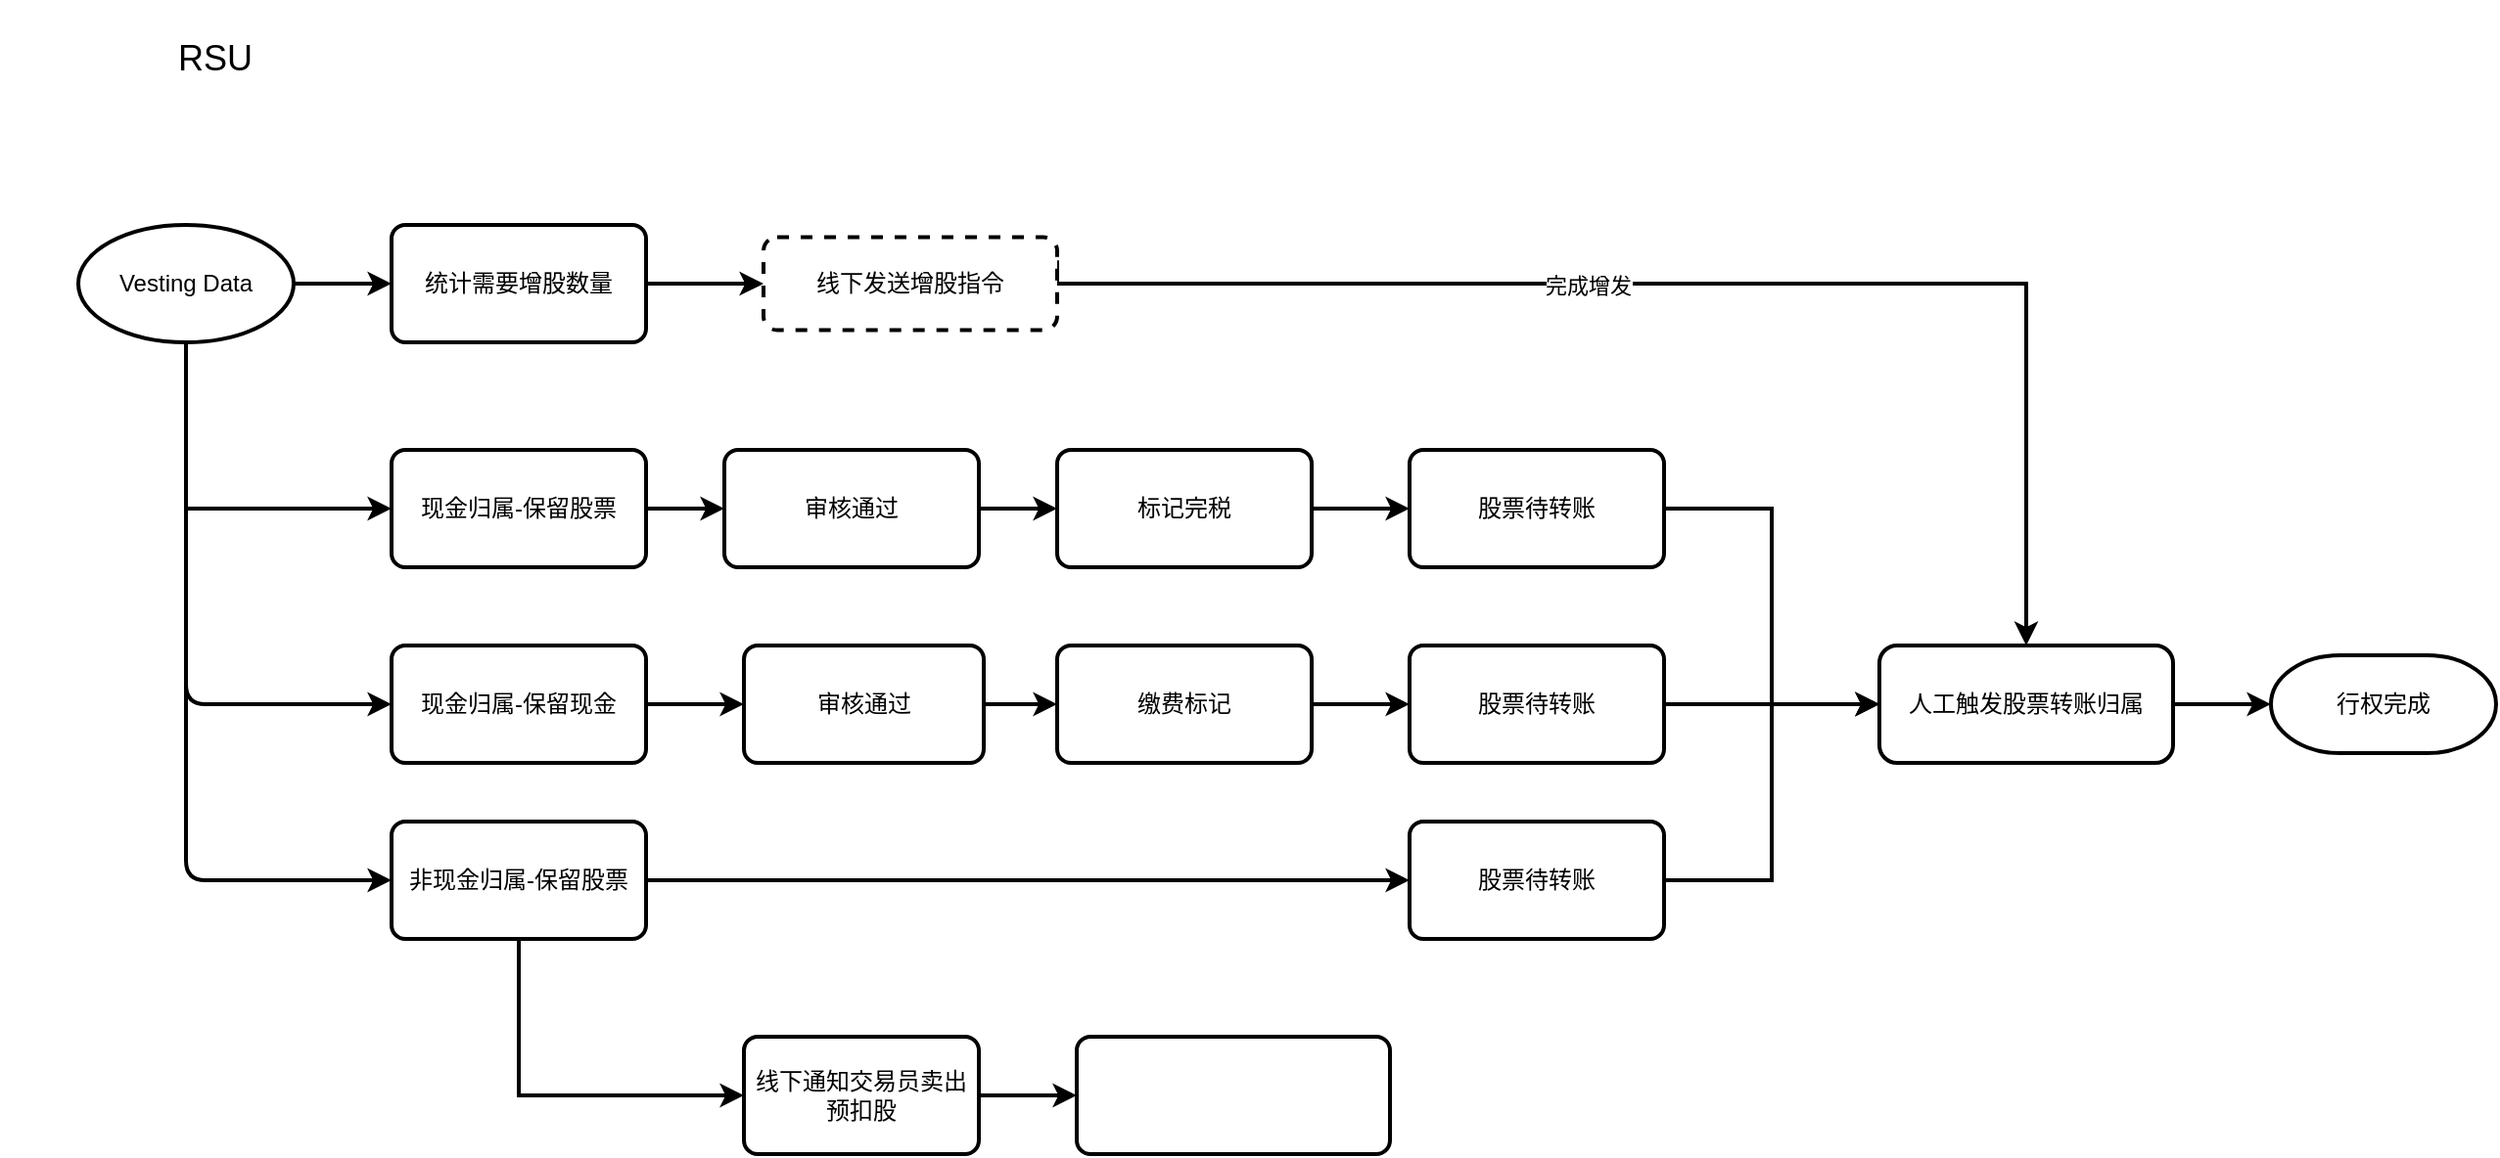 <mxfile version="13.7.9" type="github">
  <diagram id="J9ElGls0z0i14CrVCFYJ" name="第 1 页">
    <mxGraphModel dx="979" dy="722" grid="1" gridSize="10" guides="1" tooltips="1" connect="1" arrows="1" fold="1" page="1" pageScale="1" pageWidth="1600" pageHeight="1200" math="0" shadow="0">
      <root>
        <mxCell id="0" />
        <mxCell id="1" parent="0" />
        <mxCell id="IP6N6mY2FTfmfS4jlM0r-1" value="&lt;font size=&quot;4&quot;&gt;RSU&lt;/font&gt;" style="rounded=1;whiteSpace=wrap;html=1;strokeColor=none;" parent="1" vertex="1">
          <mxGeometry x="120" y="90" width="220" height="60" as="geometry" />
        </mxCell>
        <mxCell id="vPdtA962Ku99ClUze33t-10" style="edgeStyle=orthogonalEdgeStyle;rounded=0;orthogonalLoop=1;jettySize=auto;html=1;exitX=0.5;exitY=1;exitDx=0;exitDy=0;exitPerimeter=0;entryX=0;entryY=0.5;entryDx=0;entryDy=0;strokeWidth=2;" parent="1" source="IP6N6mY2FTfmfS4jlM0r-2" target="vPdtA962Ku99ClUze33t-2" edge="1">
          <mxGeometry relative="1" as="geometry" />
        </mxCell>
        <mxCell id="IP6N6mY2FTfmfS4jlM0r-2" value="Vesting Data" style="strokeWidth=2;html=1;shape=mxgraph.flowchart.start_1;whiteSpace=wrap;" parent="1" vertex="1">
          <mxGeometry x="160" y="205" width="110" height="60" as="geometry" />
        </mxCell>
        <mxCell id="IP6N6mY2FTfmfS4jlM0r-3" value="" style="endArrow=classic;html=1;exitX=1;exitY=0.5;exitDx=0;exitDy=0;exitPerimeter=0;strokeWidth=2;entryX=0;entryY=0.5;entryDx=0;entryDy=0;" parent="1" source="IP6N6mY2FTfmfS4jlM0r-2" target="0F51FI2qZeOwciTwAo53-1" edge="1">
          <mxGeometry width="50" height="50" relative="1" as="geometry">
            <mxPoint x="410" y="360" as="sourcePoint" />
            <mxPoint x="270" y="235.005" as="targetPoint" />
          </mxGeometry>
        </mxCell>
        <mxCell id="bbkBS7m5xD7LvomOwwYE-14" style="edgeStyle=orthogonalEdgeStyle;rounded=0;orthogonalLoop=1;jettySize=auto;html=1;exitX=1;exitY=0.25;exitDx=0;exitDy=0;strokeWidth=2;" edge="1" parent="1" source="IP6N6mY2FTfmfS4jlM0r-16" target="bbkBS7m5xD7LvomOwwYE-15">
          <mxGeometry relative="1" as="geometry">
            <mxPoint x="1090" y="420" as="targetPoint" />
            <Array as="points">
              <mxPoint x="660" y="235" />
              <mxPoint x="1155" y="235" />
            </Array>
          </mxGeometry>
        </mxCell>
        <mxCell id="bbkBS7m5xD7LvomOwwYE-16" value="完成增发" style="edgeLabel;html=1;align=center;verticalAlign=middle;resizable=0;points=[];" vertex="1" connectable="0" parent="bbkBS7m5xD7LvomOwwYE-14">
          <mxGeometry x="-0.183" y="-1" relative="1" as="geometry">
            <mxPoint as="offset" />
          </mxGeometry>
        </mxCell>
        <mxCell id="IP6N6mY2FTfmfS4jlM0r-16" value="线下发送增股指令" style="rounded=1;whiteSpace=wrap;html=1;absoluteArcSize=1;arcSize=14;strokeWidth=2;dashed=1;" parent="1" vertex="1">
          <mxGeometry x="510" y="211.26" width="150" height="47.49" as="geometry" />
        </mxCell>
        <mxCell id="0F51FI2qZeOwciTwAo53-4" style="edgeStyle=orthogonalEdgeStyle;rounded=0;orthogonalLoop=1;jettySize=auto;html=1;strokeWidth=2;" parent="1" source="0F51FI2qZeOwciTwAo53-1" target="IP6N6mY2FTfmfS4jlM0r-16" edge="1">
          <mxGeometry relative="1" as="geometry" />
        </mxCell>
        <mxCell id="0F51FI2qZeOwciTwAo53-1" value="统计需要增股数量" style="rounded=1;whiteSpace=wrap;html=1;absoluteArcSize=1;arcSize=14;strokeWidth=2;" parent="1" vertex="1">
          <mxGeometry x="320" y="205.01" width="130" height="60" as="geometry" />
        </mxCell>
        <mxCell id="bbkBS7m5xD7LvomOwwYE-17" style="edgeStyle=orthogonalEdgeStyle;rounded=0;orthogonalLoop=1;jettySize=auto;html=1;exitX=1;exitY=0.5;exitDx=0;exitDy=0;entryX=0;entryY=0.5;entryDx=0;entryDy=0;strokeWidth=2;" edge="1" parent="1" source="0F51FI2qZeOwciTwAo53-6" target="bbkBS7m5xD7LvomOwwYE-15">
          <mxGeometry relative="1" as="geometry" />
        </mxCell>
        <mxCell id="0F51FI2qZeOwciTwAo53-6" value="股票待转账" style="rounded=1;whiteSpace=wrap;html=1;absoluteArcSize=1;arcSize=14;strokeWidth=2;" parent="1" vertex="1">
          <mxGeometry x="840" y="320" width="130" height="60" as="geometry" />
        </mxCell>
        <mxCell id="0F51FI2qZeOwciTwAo53-13" value="行权完成" style="strokeWidth=2;html=1;shape=mxgraph.flowchart.terminator;whiteSpace=wrap;" parent="1" vertex="1">
          <mxGeometry x="1280" y="425" width="115" height="50" as="geometry" />
        </mxCell>
        <mxCell id="vPdtA962Ku99ClUze33t-9" style="edgeStyle=orthogonalEdgeStyle;rounded=0;orthogonalLoop=1;jettySize=auto;html=1;exitX=1;exitY=0.5;exitDx=0;exitDy=0;strokeWidth=2;" parent="1" source="vPdtA962Ku99ClUze33t-2" target="vPdtA962Ku99ClUze33t-4" edge="1">
          <mxGeometry relative="1" as="geometry" />
        </mxCell>
        <mxCell id="vPdtA962Ku99ClUze33t-2" value="现金归属-保留股票" style="rounded=1;whiteSpace=wrap;html=1;absoluteArcSize=1;arcSize=14;strokeWidth=2;" parent="1" vertex="1">
          <mxGeometry x="320" y="320" width="130" height="60" as="geometry" />
        </mxCell>
        <mxCell id="vPdtA962Ku99ClUze33t-8" style="edgeStyle=orthogonalEdgeStyle;rounded=0;orthogonalLoop=1;jettySize=auto;html=1;exitX=1;exitY=0.5;exitDx=0;exitDy=0;entryX=0;entryY=0.5;entryDx=0;entryDy=0;strokeWidth=2;" parent="1" source="vPdtA962Ku99ClUze33t-4" target="vPdtA962Ku99ClUze33t-7" edge="1">
          <mxGeometry relative="1" as="geometry" />
        </mxCell>
        <mxCell id="vPdtA962Ku99ClUze33t-4" value="审核通过" style="rounded=1;whiteSpace=wrap;html=1;absoluteArcSize=1;arcSize=14;strokeWidth=2;" parent="1" vertex="1">
          <mxGeometry x="490" y="320" width="130" height="60" as="geometry" />
        </mxCell>
        <mxCell id="vPdtA962Ku99ClUze33t-12" style="edgeStyle=orthogonalEdgeStyle;rounded=0;orthogonalLoop=1;jettySize=auto;html=1;exitX=1;exitY=0.5;exitDx=0;exitDy=0;strokeWidth=2;" parent="1" source="vPdtA962Ku99ClUze33t-7" target="0F51FI2qZeOwciTwAo53-6" edge="1">
          <mxGeometry relative="1" as="geometry" />
        </mxCell>
        <mxCell id="vPdtA962Ku99ClUze33t-7" value="标记完税" style="rounded=1;whiteSpace=wrap;html=1;absoluteArcSize=1;arcSize=14;strokeWidth=2;" parent="1" vertex="1">
          <mxGeometry x="660" y="320" width="130" height="60" as="geometry" />
        </mxCell>
        <mxCell id="bbkBS7m5xD7LvomOwwYE-5" style="edgeStyle=orthogonalEdgeStyle;rounded=0;orthogonalLoop=1;jettySize=auto;html=1;exitX=1;exitY=0.5;exitDx=0;exitDy=0;entryX=0;entryY=0.5;entryDx=0;entryDy=0;strokeWidth=2;" edge="1" parent="1" source="vPdtA962Ku99ClUze33t-13" target="vPdtA962Ku99ClUze33t-16">
          <mxGeometry relative="1" as="geometry" />
        </mxCell>
        <mxCell id="vPdtA962Ku99ClUze33t-13" value="现金归属-保留现金" style="rounded=1;whiteSpace=wrap;html=1;absoluteArcSize=1;arcSize=14;strokeWidth=2;" parent="1" vertex="1">
          <mxGeometry x="320" y="420" width="130" height="60" as="geometry" />
        </mxCell>
        <mxCell id="bbkBS7m5xD7LvomOwwYE-1" style="edgeStyle=orthogonalEdgeStyle;rounded=0;orthogonalLoop=1;jettySize=auto;html=1;exitX=0.5;exitY=1;exitDx=0;exitDy=0;entryX=0;entryY=0.5;entryDx=0;entryDy=0;strokeWidth=2;" edge="1" parent="1" source="vPdtA962Ku99ClUze33t-14" target="vPdtA962Ku99ClUze33t-25">
          <mxGeometry relative="1" as="geometry" />
        </mxCell>
        <mxCell id="bbkBS7m5xD7LvomOwwYE-13" style="edgeStyle=orthogonalEdgeStyle;rounded=0;orthogonalLoop=1;jettySize=auto;html=1;exitX=1;exitY=0.5;exitDx=0;exitDy=0;strokeWidth=2;" edge="1" parent="1" source="vPdtA962Ku99ClUze33t-14" target="bbkBS7m5xD7LvomOwwYE-12">
          <mxGeometry relative="1" as="geometry" />
        </mxCell>
        <mxCell id="vPdtA962Ku99ClUze33t-14" value="非现金归属-保留股票" style="rounded=1;whiteSpace=wrap;html=1;absoluteArcSize=1;arcSize=14;strokeWidth=2;" parent="1" vertex="1">
          <mxGeometry x="320" y="510" width="130" height="60" as="geometry" />
        </mxCell>
        <mxCell id="vPdtA962Ku99ClUze33t-18" style="edgeStyle=orthogonalEdgeStyle;rounded=0;orthogonalLoop=1;jettySize=auto;html=1;exitX=1;exitY=0.5;exitDx=0;exitDy=0;entryX=0;entryY=0.5;entryDx=0;entryDy=0;strokeWidth=2;" parent="1" source="vPdtA962Ku99ClUze33t-16" target="vPdtA962Ku99ClUze33t-17" edge="1">
          <mxGeometry relative="1" as="geometry" />
        </mxCell>
        <mxCell id="vPdtA962Ku99ClUze33t-16" value="审核通过" style="rounded=1;whiteSpace=wrap;html=1;absoluteArcSize=1;arcSize=14;strokeWidth=2;" parent="1" vertex="1">
          <mxGeometry x="500" y="420" width="122.5" height="60" as="geometry" />
        </mxCell>
        <mxCell id="vPdtA962Ku99ClUze33t-23" style="edgeStyle=orthogonalEdgeStyle;rounded=0;orthogonalLoop=1;jettySize=auto;html=1;exitX=1;exitY=0.5;exitDx=0;exitDy=0;strokeWidth=2;" parent="1" source="vPdtA962Ku99ClUze33t-17" target="vPdtA962Ku99ClUze33t-20" edge="1">
          <mxGeometry relative="1" as="geometry" />
        </mxCell>
        <mxCell id="vPdtA962Ku99ClUze33t-17" value="缴费标记" style="rounded=1;whiteSpace=wrap;html=1;absoluteArcSize=1;arcSize=14;strokeWidth=2;" parent="1" vertex="1">
          <mxGeometry x="660" y="420" width="130" height="60" as="geometry" />
        </mxCell>
        <mxCell id="bbkBS7m5xD7LvomOwwYE-20" style="edgeStyle=orthogonalEdgeStyle;rounded=0;orthogonalLoop=1;jettySize=auto;html=1;exitX=1;exitY=0.5;exitDx=0;exitDy=0;strokeWidth=2;" edge="1" parent="1" source="vPdtA962Ku99ClUze33t-20" target="bbkBS7m5xD7LvomOwwYE-15">
          <mxGeometry relative="1" as="geometry" />
        </mxCell>
        <mxCell id="vPdtA962Ku99ClUze33t-20" value="股票待转账" style="rounded=1;whiteSpace=wrap;html=1;absoluteArcSize=1;arcSize=14;strokeWidth=2;" parent="1" vertex="1">
          <mxGeometry x="840" y="420" width="130" height="60" as="geometry" />
        </mxCell>
        <mxCell id="bbkBS7m5xD7LvomOwwYE-8" style="edgeStyle=orthogonalEdgeStyle;rounded=0;orthogonalLoop=1;jettySize=auto;html=1;exitX=1;exitY=0.5;exitDx=0;exitDy=0;entryX=0;entryY=0.5;entryDx=0;entryDy=0;strokeWidth=2;" edge="1" parent="1" source="vPdtA962Ku99ClUze33t-25" target="bbkBS7m5xD7LvomOwwYE-6">
          <mxGeometry relative="1" as="geometry" />
        </mxCell>
        <mxCell id="vPdtA962Ku99ClUze33t-25" value="线下通知交易员卖出预扣股" style="rounded=1;whiteSpace=wrap;html=1;absoluteArcSize=1;arcSize=14;strokeWidth=2;" parent="1" vertex="1">
          <mxGeometry x="500" y="620" width="120" height="60" as="geometry" />
        </mxCell>
        <mxCell id="bbkBS7m5xD7LvomOwwYE-6" value="" style="rounded=1;whiteSpace=wrap;html=1;absoluteArcSize=1;arcSize=14;strokeWidth=2;" vertex="1" parent="1">
          <mxGeometry x="670" y="620" width="160" height="60" as="geometry" />
        </mxCell>
        <mxCell id="bbkBS7m5xD7LvomOwwYE-9" value="" style="endArrow=classic;html=1;strokeWidth=2;entryX=0;entryY=0.5;entryDx=0;entryDy=0;exitX=0.5;exitY=1;exitDx=0;exitDy=0;exitPerimeter=0;" edge="1" parent="1" source="IP6N6mY2FTfmfS4jlM0r-2" target="vPdtA962Ku99ClUze33t-13">
          <mxGeometry width="50" height="50" relative="1" as="geometry">
            <mxPoint x="220" y="270" as="sourcePoint" />
            <mxPoint x="270" y="430" as="targetPoint" />
            <Array as="points">
              <mxPoint x="215" y="450" />
            </Array>
          </mxGeometry>
        </mxCell>
        <mxCell id="bbkBS7m5xD7LvomOwwYE-10" value="" style="endArrow=classic;html=1;strokeWidth=2;entryX=0;entryY=0.5;entryDx=0;entryDy=0;exitX=0.5;exitY=1;exitDx=0;exitDy=0;exitPerimeter=0;" edge="1" parent="1" source="IP6N6mY2FTfmfS4jlM0r-2" target="vPdtA962Ku99ClUze33t-14">
          <mxGeometry width="50" height="50" relative="1" as="geometry">
            <mxPoint x="220" y="570" as="sourcePoint" />
            <mxPoint x="270" y="520" as="targetPoint" />
            <Array as="points">
              <mxPoint x="215" y="540" />
            </Array>
          </mxGeometry>
        </mxCell>
        <mxCell id="bbkBS7m5xD7LvomOwwYE-21" style="edgeStyle=orthogonalEdgeStyle;rounded=0;orthogonalLoop=1;jettySize=auto;html=1;exitX=1;exitY=0.5;exitDx=0;exitDy=0;entryX=0;entryY=0.5;entryDx=0;entryDy=0;strokeWidth=2;" edge="1" parent="1" source="bbkBS7m5xD7LvomOwwYE-12" target="bbkBS7m5xD7LvomOwwYE-15">
          <mxGeometry relative="1" as="geometry" />
        </mxCell>
        <mxCell id="bbkBS7m5xD7LvomOwwYE-12" value="股票待转账" style="rounded=1;whiteSpace=wrap;html=1;absoluteArcSize=1;arcSize=14;strokeWidth=2;" vertex="1" parent="1">
          <mxGeometry x="840" y="510" width="130" height="60" as="geometry" />
        </mxCell>
        <mxCell id="bbkBS7m5xD7LvomOwwYE-22" style="edgeStyle=orthogonalEdgeStyle;rounded=0;orthogonalLoop=1;jettySize=auto;html=1;exitX=1;exitY=0.5;exitDx=0;exitDy=0;entryX=0;entryY=0.5;entryDx=0;entryDy=0;entryPerimeter=0;strokeWidth=2;" edge="1" parent="1" source="bbkBS7m5xD7LvomOwwYE-15" target="0F51FI2qZeOwciTwAo53-13">
          <mxGeometry relative="1" as="geometry" />
        </mxCell>
        <mxCell id="bbkBS7m5xD7LvomOwwYE-15" value="人工触发股票转账归属" style="rounded=1;whiteSpace=wrap;html=1;strokeWidth=2;" vertex="1" parent="1">
          <mxGeometry x="1080" y="420" width="150" height="60" as="geometry" />
        </mxCell>
      </root>
    </mxGraphModel>
  </diagram>
</mxfile>
